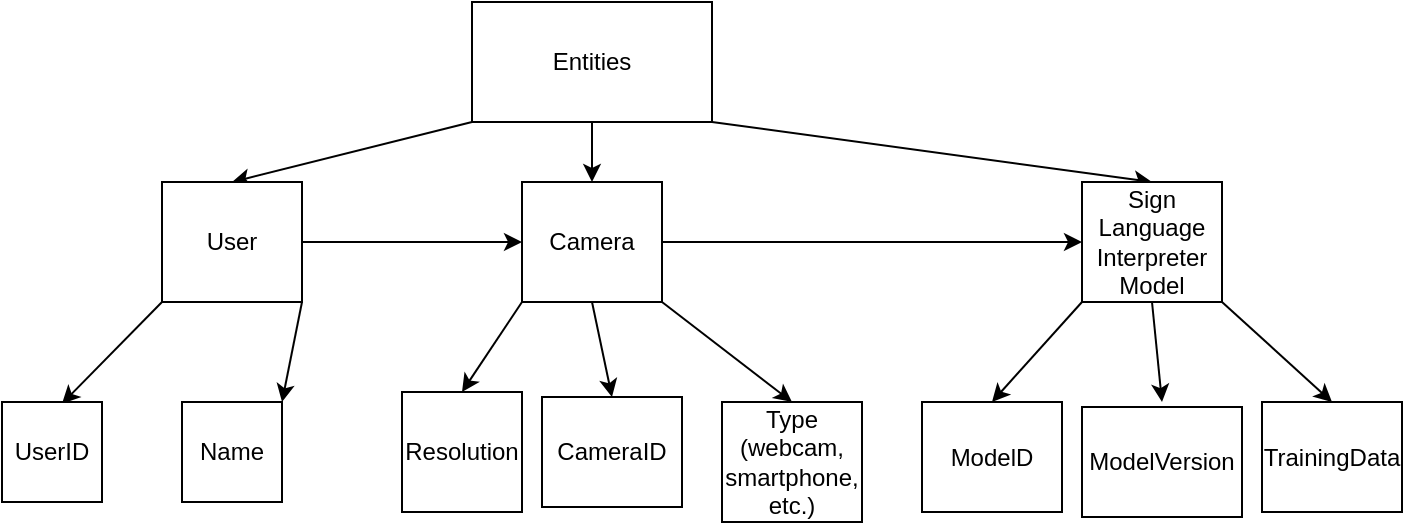 <mxfile>
    <diagram id="LkJHCBfOUjiSNAy533gY" name="Page-1">
        <mxGraphModel dx="1386" dy="779" grid="1" gridSize="10" guides="1" tooltips="1" connect="1" arrows="1" fold="1" page="1" pageScale="1" pageWidth="850" pageHeight="1100" math="0" shadow="0">
            <root>
                <mxCell id="0"/>
                <mxCell id="1" parent="0"/>
                <mxCell id="19" style="edgeStyle=none;html=1;exitX=1;exitY=1;exitDx=0;exitDy=0;entryX=0.5;entryY=0;entryDx=0;entryDy=0;" edge="1" parent="1" source="2" target="9">
                    <mxGeometry relative="1" as="geometry"/>
                </mxCell>
                <mxCell id="20" style="edgeStyle=none;html=1;exitX=0.5;exitY=1;exitDx=0;exitDy=0;entryX=0.5;entryY=0;entryDx=0;entryDy=0;" edge="1" parent="1" source="2" target="8">
                    <mxGeometry relative="1" as="geometry"/>
                </mxCell>
                <mxCell id="21" style="edgeStyle=none;html=1;exitX=0;exitY=1;exitDx=0;exitDy=0;entryX=0.5;entryY=0;entryDx=0;entryDy=0;" edge="1" parent="1" source="2" target="7">
                    <mxGeometry relative="1" as="geometry"/>
                </mxCell>
                <mxCell id="2" value="Entities" style="rounded=0;whiteSpace=wrap;html=1;" vertex="1" parent="1">
                    <mxGeometry x="375" y="140" width="120" height="60" as="geometry"/>
                </mxCell>
                <mxCell id="15" style="edgeStyle=none;html=1;exitX=0;exitY=1;exitDx=0;exitDy=0;entryX=0.6;entryY=0.017;entryDx=0;entryDy=0;entryPerimeter=0;" edge="1" parent="1" source="7" target="12">
                    <mxGeometry relative="1" as="geometry"/>
                </mxCell>
                <mxCell id="16" style="edgeStyle=none;html=1;exitX=1;exitY=1;exitDx=0;exitDy=0;entryX=1;entryY=0;entryDx=0;entryDy=0;" edge="1" parent="1" source="7" target="13">
                    <mxGeometry relative="1" as="geometry"/>
                </mxCell>
                <mxCell id="42" style="edgeStyle=none;html=1;exitX=1;exitY=0.5;exitDx=0;exitDy=0;entryX=0;entryY=0.5;entryDx=0;entryDy=0;" edge="1" parent="1" source="7" target="8">
                    <mxGeometry relative="1" as="geometry"/>
                </mxCell>
                <mxCell id="7" value="User" style="rounded=0;whiteSpace=wrap;html=1;" vertex="1" parent="1">
                    <mxGeometry x="220" y="230" width="70" height="60" as="geometry"/>
                </mxCell>
                <mxCell id="30" style="edgeStyle=none;html=1;exitX=0;exitY=1;exitDx=0;exitDy=0;entryX=0.5;entryY=0;entryDx=0;entryDy=0;" edge="1" parent="1" source="8" target="24">
                    <mxGeometry relative="1" as="geometry"/>
                </mxCell>
                <mxCell id="31" style="edgeStyle=none;html=1;exitX=0.5;exitY=1;exitDx=0;exitDy=0;entryX=0.5;entryY=0;entryDx=0;entryDy=0;" edge="1" parent="1" source="8" target="25">
                    <mxGeometry relative="1" as="geometry"/>
                </mxCell>
                <mxCell id="32" style="edgeStyle=none;html=1;exitX=1;exitY=1;exitDx=0;exitDy=0;entryX=0.5;entryY=0;entryDx=0;entryDy=0;" edge="1" parent="1" source="8" target="23">
                    <mxGeometry relative="1" as="geometry"/>
                </mxCell>
                <mxCell id="43" style="edgeStyle=none;html=1;exitX=1;exitY=0.5;exitDx=0;exitDy=0;entryX=0;entryY=0.5;entryDx=0;entryDy=0;" edge="1" parent="1" source="8" target="9">
                    <mxGeometry relative="1" as="geometry"/>
                </mxCell>
                <mxCell id="8" value="Camera" style="rounded=0;whiteSpace=wrap;html=1;" vertex="1" parent="1">
                    <mxGeometry x="400" y="230" width="70" height="60" as="geometry"/>
                </mxCell>
                <mxCell id="39" style="edgeStyle=none;html=1;exitX=0;exitY=1;exitDx=0;exitDy=0;entryX=0.5;entryY=0;entryDx=0;entryDy=0;" edge="1" parent="1" source="9" target="34">
                    <mxGeometry relative="1" as="geometry"/>
                </mxCell>
                <mxCell id="40" style="edgeStyle=none;html=1;exitX=1;exitY=1;exitDx=0;exitDy=0;entryX=0.5;entryY=0;entryDx=0;entryDy=0;" edge="1" parent="1" source="9" target="37">
                    <mxGeometry relative="1" as="geometry"/>
                </mxCell>
                <mxCell id="41" style="edgeStyle=none;html=1;exitX=0.5;exitY=1;exitDx=0;exitDy=0;" edge="1" parent="1" source="9">
                    <mxGeometry relative="1" as="geometry">
                        <mxPoint x="720" y="340" as="targetPoint"/>
                    </mxGeometry>
                </mxCell>
                <mxCell id="9" value="Sign Language Interpreter Model" style="rounded=0;whiteSpace=wrap;html=1;" vertex="1" parent="1">
                    <mxGeometry x="680" y="230" width="70" height="60" as="geometry"/>
                </mxCell>
                <mxCell id="12" value="UserID" style="rounded=0;whiteSpace=wrap;html=1;" vertex="1" parent="1">
                    <mxGeometry x="140" y="340" width="50" height="50" as="geometry"/>
                </mxCell>
                <mxCell id="13" value="Name" style="rounded=0;whiteSpace=wrap;html=1;" vertex="1" parent="1">
                    <mxGeometry x="230" y="340" width="50" height="50" as="geometry"/>
                </mxCell>
                <mxCell id="23" value="Type (webcam, smartphone, etc.)" style="rounded=0;whiteSpace=wrap;html=1;" vertex="1" parent="1">
                    <mxGeometry x="500" y="340" width="70" height="60" as="geometry"/>
                </mxCell>
                <mxCell id="24" value="Resolution" style="rounded=0;whiteSpace=wrap;html=1;" vertex="1" parent="1">
                    <mxGeometry x="340" y="335" width="60" height="60" as="geometry"/>
                </mxCell>
                <mxCell id="25" value="CameraID" style="rounded=0;whiteSpace=wrap;html=1;" vertex="1" parent="1">
                    <mxGeometry x="410" y="337.5" width="70" height="55" as="geometry"/>
                </mxCell>
                <mxCell id="34" value="ModelD" style="rounded=0;whiteSpace=wrap;html=1;" vertex="1" parent="1">
                    <mxGeometry x="600" y="340" width="70" height="55" as="geometry"/>
                </mxCell>
                <mxCell id="35" value="ModelVersion" style="rounded=0;whiteSpace=wrap;html=1;" vertex="1" parent="1">
                    <mxGeometry x="680" y="342.5" width="80" height="55" as="geometry"/>
                </mxCell>
                <mxCell id="37" value="TrainingData" style="rounded=0;whiteSpace=wrap;html=1;" vertex="1" parent="1">
                    <mxGeometry x="770" y="340" width="70" height="55" as="geometry"/>
                </mxCell>
            </root>
        </mxGraphModel>
    </diagram>
</mxfile>